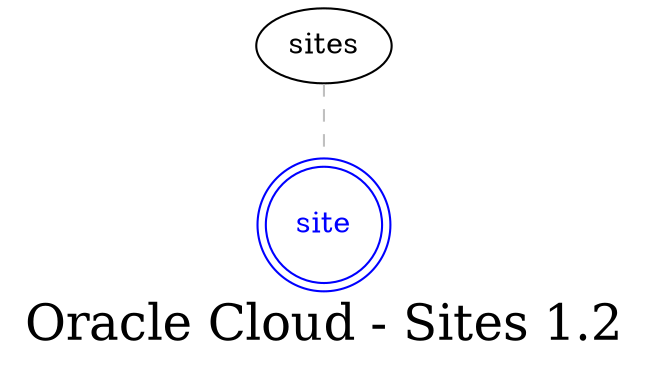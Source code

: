 digraph LexiconGraph {
graph[label="Oracle Cloud - Sites 1.2", fontsize=24]
splines=true
"site" [color=blue, fontcolor=blue, shape=doublecircle]
"sites" -> "site" [color=grey, fontcolor=grey, arrowhead=none, arrowtail=none, style=dashed]
}
